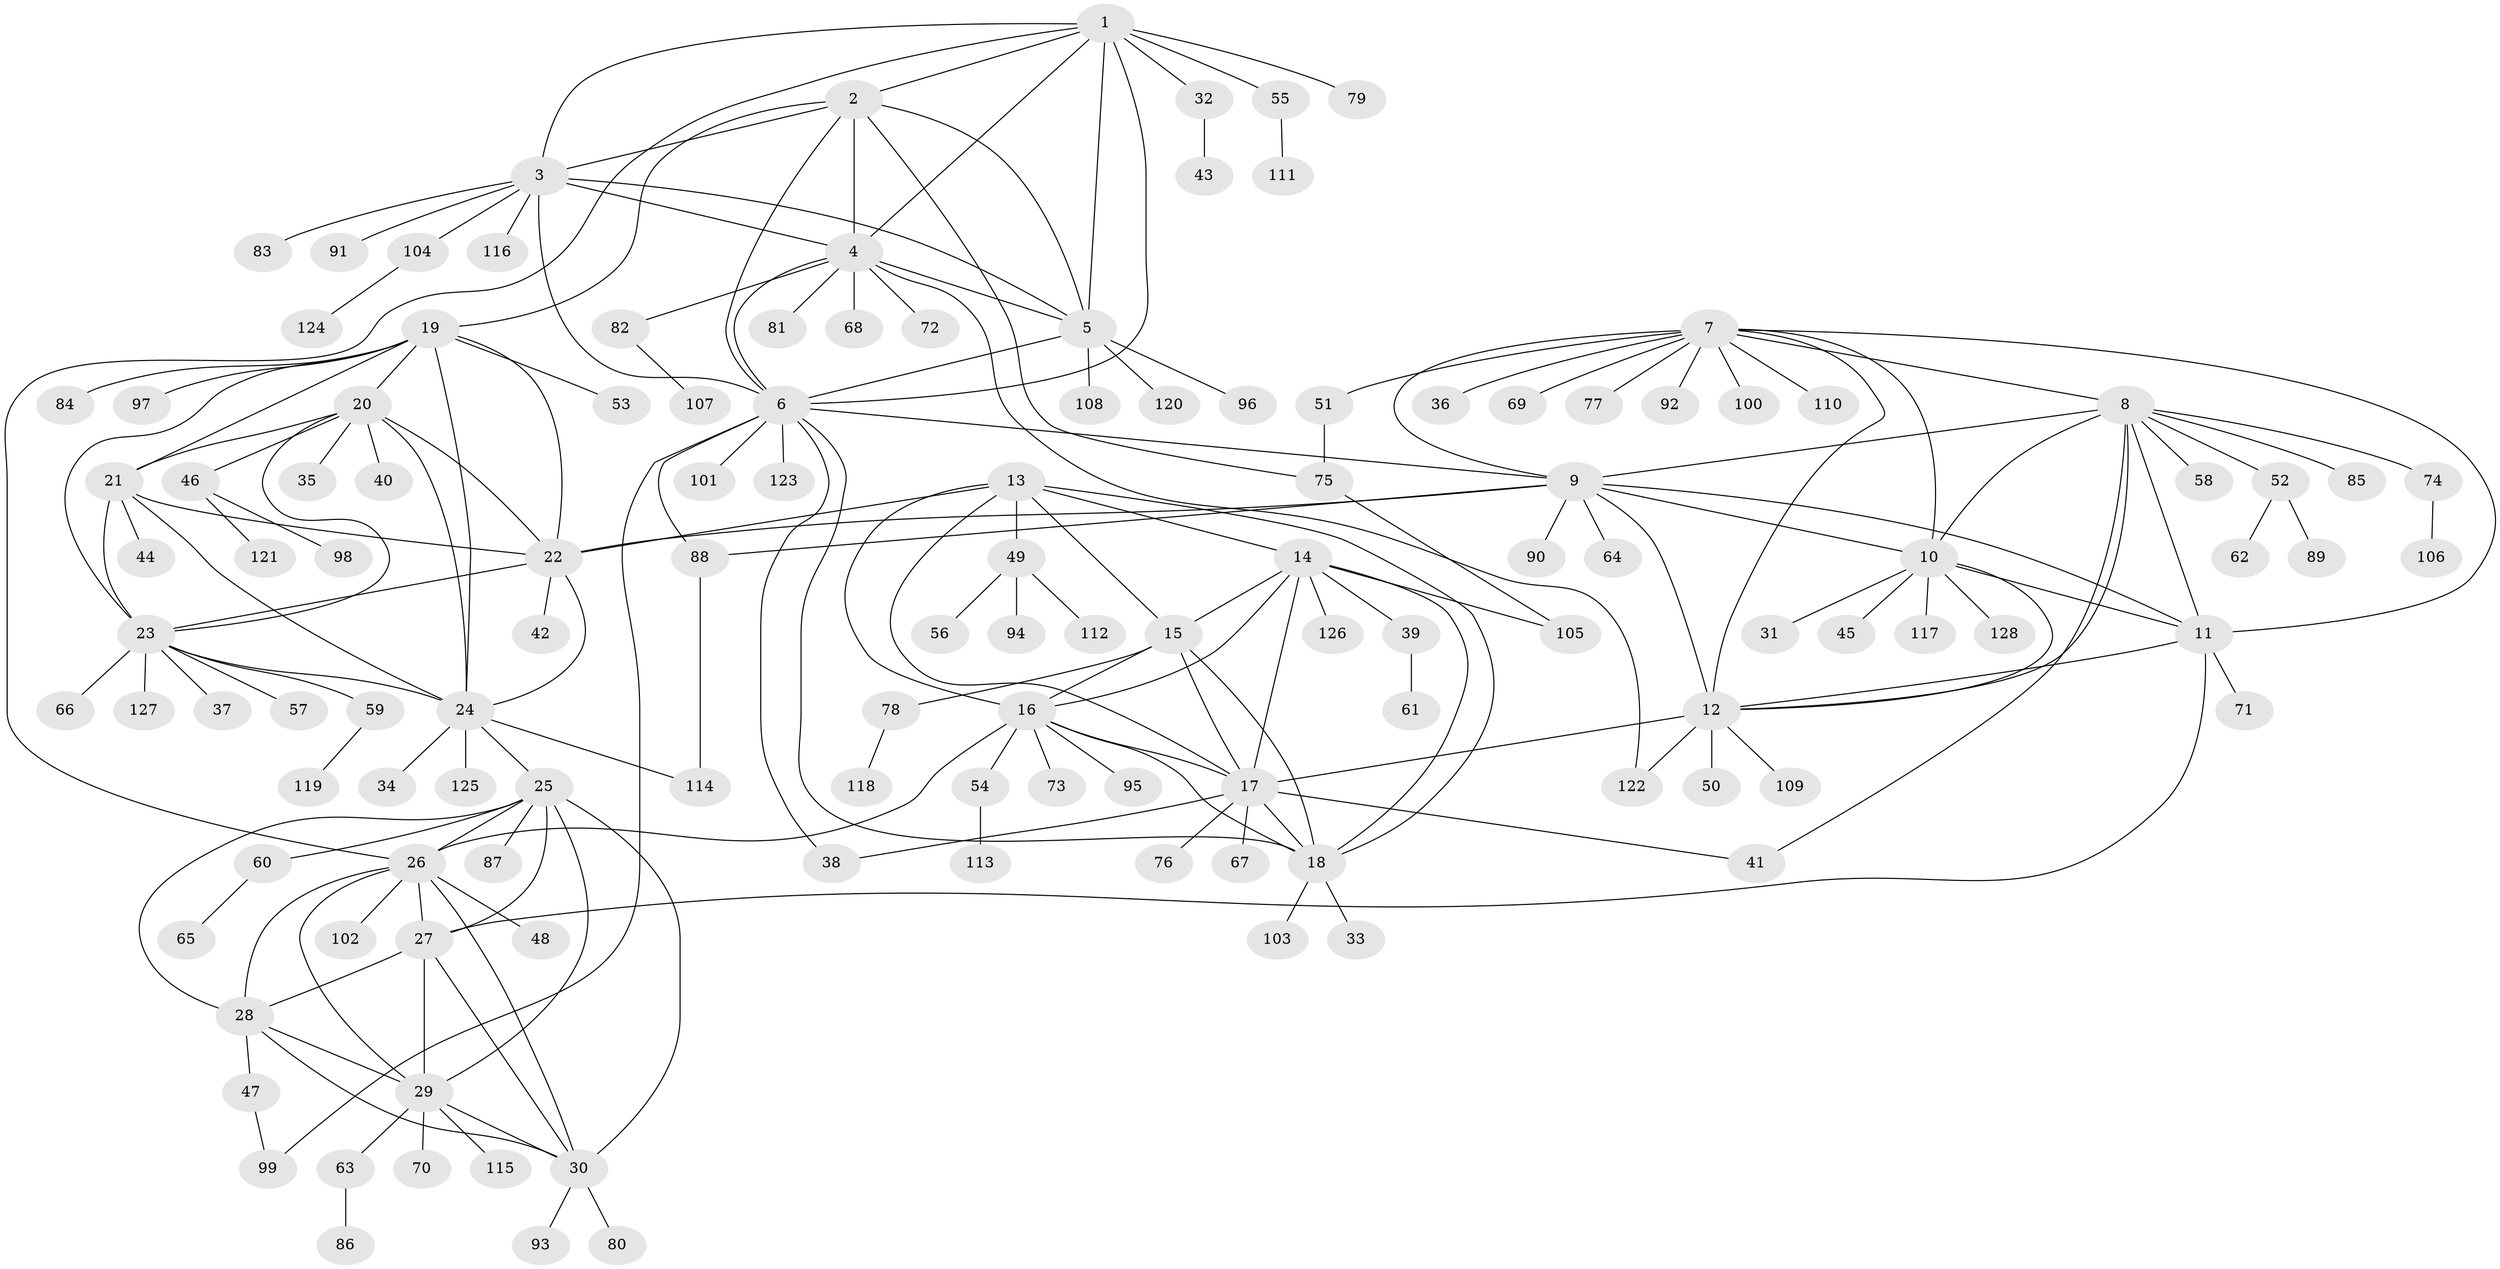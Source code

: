 // coarse degree distribution, {9: 0.046875, 6: 0.046875, 11: 0.015625, 8: 0.03125, 7: 0.046875, 5: 0.046875, 16: 0.015625, 1: 0.671875, 4: 0.015625, 2: 0.046875, 3: 0.015625}
// Generated by graph-tools (version 1.1) at 2025/19/03/04/25 18:19:49]
// undirected, 128 vertices, 191 edges
graph export_dot {
graph [start="1"]
  node [color=gray90,style=filled];
  1;
  2;
  3;
  4;
  5;
  6;
  7;
  8;
  9;
  10;
  11;
  12;
  13;
  14;
  15;
  16;
  17;
  18;
  19;
  20;
  21;
  22;
  23;
  24;
  25;
  26;
  27;
  28;
  29;
  30;
  31;
  32;
  33;
  34;
  35;
  36;
  37;
  38;
  39;
  40;
  41;
  42;
  43;
  44;
  45;
  46;
  47;
  48;
  49;
  50;
  51;
  52;
  53;
  54;
  55;
  56;
  57;
  58;
  59;
  60;
  61;
  62;
  63;
  64;
  65;
  66;
  67;
  68;
  69;
  70;
  71;
  72;
  73;
  74;
  75;
  76;
  77;
  78;
  79;
  80;
  81;
  82;
  83;
  84;
  85;
  86;
  87;
  88;
  89;
  90;
  91;
  92;
  93;
  94;
  95;
  96;
  97;
  98;
  99;
  100;
  101;
  102;
  103;
  104;
  105;
  106;
  107;
  108;
  109;
  110;
  111;
  112;
  113;
  114;
  115;
  116;
  117;
  118;
  119;
  120;
  121;
  122;
  123;
  124;
  125;
  126;
  127;
  128;
  1 -- 2;
  1 -- 3;
  1 -- 4;
  1 -- 5;
  1 -- 6;
  1 -- 26;
  1 -- 32;
  1 -- 55;
  1 -- 79;
  2 -- 3;
  2 -- 4;
  2 -- 5;
  2 -- 6;
  2 -- 19;
  2 -- 75;
  3 -- 4;
  3 -- 5;
  3 -- 6;
  3 -- 83;
  3 -- 91;
  3 -- 104;
  3 -- 116;
  4 -- 5;
  4 -- 6;
  4 -- 68;
  4 -- 72;
  4 -- 81;
  4 -- 82;
  4 -- 122;
  5 -- 6;
  5 -- 96;
  5 -- 108;
  5 -- 120;
  6 -- 9;
  6 -- 18;
  6 -- 38;
  6 -- 88;
  6 -- 99;
  6 -- 101;
  6 -- 123;
  7 -- 8;
  7 -- 9;
  7 -- 10;
  7 -- 11;
  7 -- 12;
  7 -- 36;
  7 -- 51;
  7 -- 69;
  7 -- 77;
  7 -- 92;
  7 -- 100;
  7 -- 110;
  8 -- 9;
  8 -- 10;
  8 -- 11;
  8 -- 12;
  8 -- 41;
  8 -- 52;
  8 -- 58;
  8 -- 74;
  8 -- 85;
  9 -- 10;
  9 -- 11;
  9 -- 12;
  9 -- 22;
  9 -- 64;
  9 -- 88;
  9 -- 90;
  10 -- 11;
  10 -- 12;
  10 -- 31;
  10 -- 45;
  10 -- 117;
  10 -- 128;
  11 -- 12;
  11 -- 27;
  11 -- 71;
  12 -- 17;
  12 -- 50;
  12 -- 109;
  12 -- 122;
  13 -- 14;
  13 -- 15;
  13 -- 16;
  13 -- 17;
  13 -- 18;
  13 -- 22;
  13 -- 49;
  14 -- 15;
  14 -- 16;
  14 -- 17;
  14 -- 18;
  14 -- 39;
  14 -- 105;
  14 -- 126;
  15 -- 16;
  15 -- 17;
  15 -- 18;
  15 -- 78;
  16 -- 17;
  16 -- 18;
  16 -- 26;
  16 -- 54;
  16 -- 73;
  16 -- 95;
  17 -- 18;
  17 -- 38;
  17 -- 41;
  17 -- 67;
  17 -- 76;
  18 -- 33;
  18 -- 103;
  19 -- 20;
  19 -- 21;
  19 -- 22;
  19 -- 23;
  19 -- 24;
  19 -- 53;
  19 -- 84;
  19 -- 97;
  20 -- 21;
  20 -- 22;
  20 -- 23;
  20 -- 24;
  20 -- 35;
  20 -- 40;
  20 -- 46;
  21 -- 22;
  21 -- 23;
  21 -- 24;
  21 -- 44;
  22 -- 23;
  22 -- 24;
  22 -- 42;
  23 -- 24;
  23 -- 37;
  23 -- 57;
  23 -- 59;
  23 -- 66;
  23 -- 127;
  24 -- 25;
  24 -- 34;
  24 -- 114;
  24 -- 125;
  25 -- 26;
  25 -- 27;
  25 -- 28;
  25 -- 29;
  25 -- 30;
  25 -- 60;
  25 -- 87;
  26 -- 27;
  26 -- 28;
  26 -- 29;
  26 -- 30;
  26 -- 48;
  26 -- 102;
  27 -- 28;
  27 -- 29;
  27 -- 30;
  28 -- 29;
  28 -- 30;
  28 -- 47;
  29 -- 30;
  29 -- 63;
  29 -- 70;
  29 -- 115;
  30 -- 80;
  30 -- 93;
  32 -- 43;
  39 -- 61;
  46 -- 98;
  46 -- 121;
  47 -- 99;
  49 -- 56;
  49 -- 94;
  49 -- 112;
  51 -- 75;
  52 -- 62;
  52 -- 89;
  54 -- 113;
  55 -- 111;
  59 -- 119;
  60 -- 65;
  63 -- 86;
  74 -- 106;
  75 -- 105;
  78 -- 118;
  82 -- 107;
  88 -- 114;
  104 -- 124;
}
